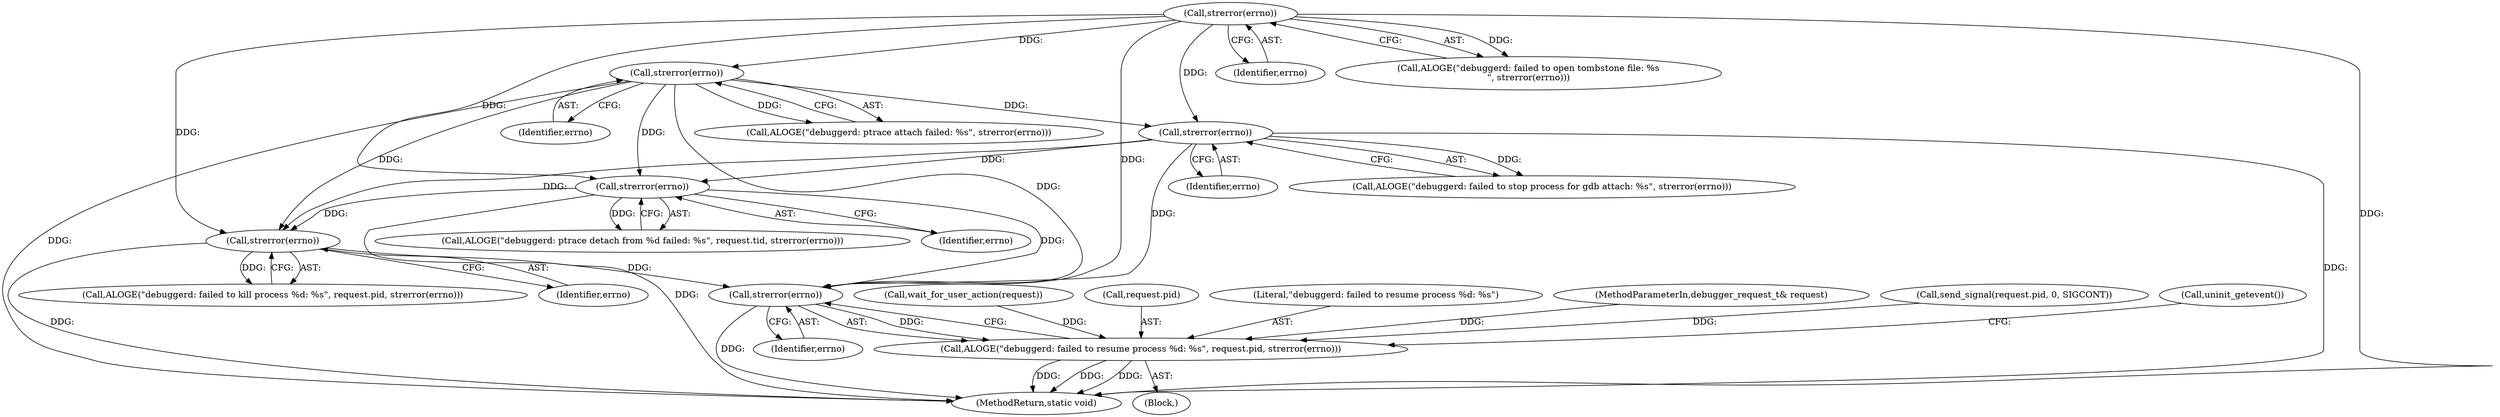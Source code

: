 digraph "0_Android_d7603583f90c2bc6074a4ee2886bd28082d7c65b_1@API" {
"1000442" [label="(Call,strerror(errno))"];
"1000413" [label="(Call,strerror(errno))"];
"1000378" [label="(Call,strerror(errno))"];
"1000134" [label="(Call,strerror(errno))"];
"1000345" [label="(Call,strerror(errno))"];
"1000161" [label="(Call,strerror(errno))"];
"1000437" [label="(Call,ALOGE(\"debuggerd: failed to resume process %d: %s\", request.pid, strerror(errno)))"];
"1000135" [label="(Identifier,errno)"];
"1000430" [label="(Call,send_signal(request.pid, 0, SIGCONT))"];
"1000373" [label="(Call,ALOGE(\"debuggerd: ptrace detach from %d failed: %s\", request.tid, strerror(errno)))"];
"1000161" [label="(Call,strerror(errno))"];
"1000378" [label="(Call,strerror(errno))"];
"1000413" [label="(Call,strerror(errno))"];
"1000162" [label="(Identifier,errno)"];
"1000132" [label="(Call,ALOGE(\"debuggerd: failed to open tombstone file: %s\n\", strerror(errno)))"];
"1000437" [label="(Call,ALOGE(\"debuggerd: failed to resume process %d: %s\", request.pid, strerror(errno)))"];
"1000450" [label="(MethodReturn,static void)"];
"1000444" [label="(Call,uninit_getevent())"];
"1000418" [label="(Call,wait_for_user_action(request))"];
"1000345" [label="(Call,strerror(errno))"];
"1000134" [label="(Call,strerror(errno))"];
"1000159" [label="(Call,ALOGE(\"debuggerd: ptrace attach failed: %s\", strerror(errno)))"];
"1000443" [label="(Identifier,errno)"];
"1000439" [label="(Call,request.pid)"];
"1000346" [label="(Identifier,errno)"];
"1000343" [label="(Call,ALOGE(\"debuggerd: failed to stop process for gdb attach: %s\", strerror(errno)))"];
"1000408" [label="(Call,ALOGE(\"debuggerd: failed to kill process %d: %s\", request.pid, strerror(errno)))"];
"1000442" [label="(Call,strerror(errno))"];
"1000379" [label="(Identifier,errno)"];
"1000438" [label="(Literal,\"debuggerd: failed to resume process %d: %s\")"];
"1000414" [label="(Identifier,errno)"];
"1000436" [label="(Block,)"];
"1000106" [label="(MethodParameterIn,debugger_request_t& request)"];
"1000442" -> "1000437"  [label="AST: "];
"1000442" -> "1000443"  [label="CFG: "];
"1000443" -> "1000442"  [label="AST: "];
"1000437" -> "1000442"  [label="CFG: "];
"1000442" -> "1000450"  [label="DDG: "];
"1000442" -> "1000437"  [label="DDG: "];
"1000413" -> "1000442"  [label="DDG: "];
"1000378" -> "1000442"  [label="DDG: "];
"1000134" -> "1000442"  [label="DDG: "];
"1000345" -> "1000442"  [label="DDG: "];
"1000161" -> "1000442"  [label="DDG: "];
"1000413" -> "1000408"  [label="AST: "];
"1000413" -> "1000414"  [label="CFG: "];
"1000414" -> "1000413"  [label="AST: "];
"1000408" -> "1000413"  [label="CFG: "];
"1000413" -> "1000450"  [label="DDG: "];
"1000413" -> "1000408"  [label="DDG: "];
"1000378" -> "1000413"  [label="DDG: "];
"1000134" -> "1000413"  [label="DDG: "];
"1000345" -> "1000413"  [label="DDG: "];
"1000161" -> "1000413"  [label="DDG: "];
"1000378" -> "1000373"  [label="AST: "];
"1000378" -> "1000379"  [label="CFG: "];
"1000379" -> "1000378"  [label="AST: "];
"1000373" -> "1000378"  [label="CFG: "];
"1000378" -> "1000450"  [label="DDG: "];
"1000378" -> "1000373"  [label="DDG: "];
"1000134" -> "1000378"  [label="DDG: "];
"1000345" -> "1000378"  [label="DDG: "];
"1000161" -> "1000378"  [label="DDG: "];
"1000134" -> "1000132"  [label="AST: "];
"1000134" -> "1000135"  [label="CFG: "];
"1000135" -> "1000134"  [label="AST: "];
"1000132" -> "1000134"  [label="CFG: "];
"1000134" -> "1000450"  [label="DDG: "];
"1000134" -> "1000132"  [label="DDG: "];
"1000134" -> "1000161"  [label="DDG: "];
"1000134" -> "1000345"  [label="DDG: "];
"1000345" -> "1000343"  [label="AST: "];
"1000345" -> "1000346"  [label="CFG: "];
"1000346" -> "1000345"  [label="AST: "];
"1000343" -> "1000345"  [label="CFG: "];
"1000345" -> "1000450"  [label="DDG: "];
"1000345" -> "1000343"  [label="DDG: "];
"1000161" -> "1000345"  [label="DDG: "];
"1000161" -> "1000159"  [label="AST: "];
"1000161" -> "1000162"  [label="CFG: "];
"1000162" -> "1000161"  [label="AST: "];
"1000159" -> "1000161"  [label="CFG: "];
"1000161" -> "1000450"  [label="DDG: "];
"1000161" -> "1000159"  [label="DDG: "];
"1000437" -> "1000436"  [label="AST: "];
"1000438" -> "1000437"  [label="AST: "];
"1000439" -> "1000437"  [label="AST: "];
"1000444" -> "1000437"  [label="CFG: "];
"1000437" -> "1000450"  [label="DDG: "];
"1000437" -> "1000450"  [label="DDG: "];
"1000437" -> "1000450"  [label="DDG: "];
"1000430" -> "1000437"  [label="DDG: "];
"1000418" -> "1000437"  [label="DDG: "];
"1000106" -> "1000437"  [label="DDG: "];
}
